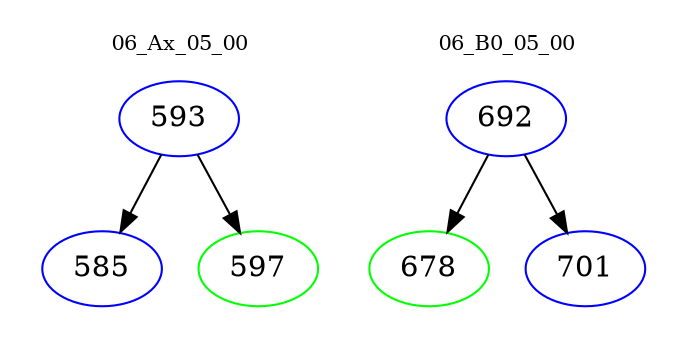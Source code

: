 digraph{
subgraph cluster_0 {
color = white
label = "06_Ax_05_00";
fontsize=10;
T0_593 [label="593", color="blue"]
T0_593 -> T0_585 [color="black"]
T0_585 [label="585", color="blue"]
T0_593 -> T0_597 [color="black"]
T0_597 [label="597", color="green"]
}
subgraph cluster_1 {
color = white
label = "06_B0_05_00";
fontsize=10;
T1_692 [label="692", color="blue"]
T1_692 -> T1_678 [color="black"]
T1_678 [label="678", color="green"]
T1_692 -> T1_701 [color="black"]
T1_701 [label="701", color="blue"]
}
}
